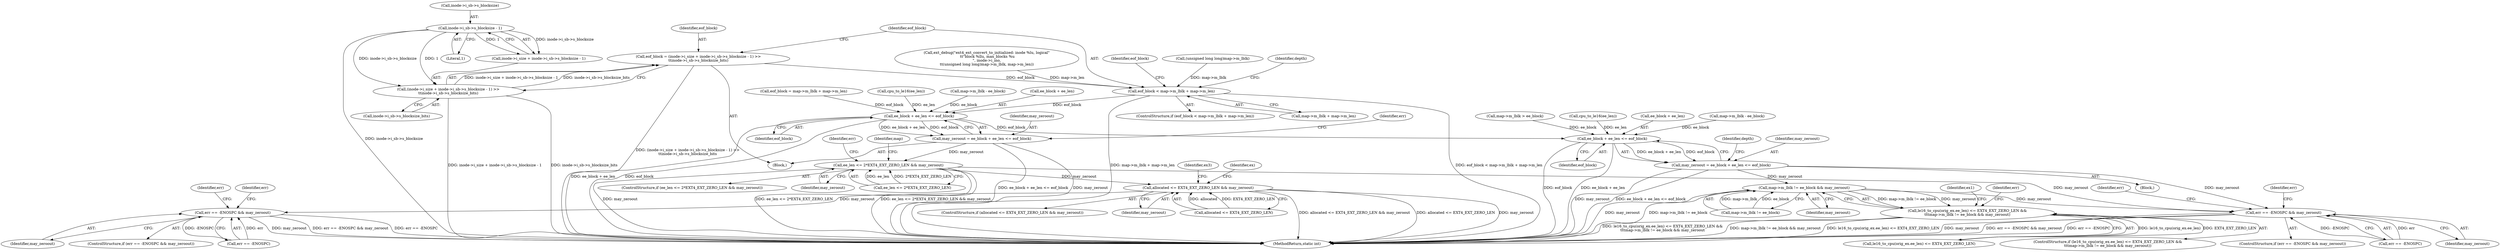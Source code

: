 digraph "1_linux_667eff35a1f56fa74ce98a0c7c29a40adc1ba4e3@integer" {
"1000181" [label="(Call,eof_block = (inode->i_size + inode->i_sb->s_blocksize - 1) >>\n\t\tinode->i_sb->s_blocksize_bits)"];
"1000183" [label="(Call,(inode->i_size + inode->i_sb->s_blocksize - 1) >>\n\t\tinode->i_sb->s_blocksize_bits)"];
"1000188" [label="(Call,inode->i_sb->s_blocksize - 1)"];
"1000201" [label="(Call,eof_block < map->m_lblk + map->m_len)"];
"1000289" [label="(Call,ee_block + ee_len <= eof_block)"];
"1000287" [label="(Call,may_zeroout = ee_block + ee_len <= eof_block)"];
"1000306" [label="(Call,ee_len <= 2*EXT4_EXT_ZERO_LEN && may_zeroout)"];
"1000402" [label="(Call,allocated <= EXT4_EXT_ZERO_LEN && may_zeroout)"];
"1000618" [label="(Call,err == -ENOSPC && may_zeroout)"];
"1000920" [label="(Call,err == -ENOSPC && may_zeroout)"];
"1000681" [label="(Call,ee_block + ee_len <= eof_block)"];
"1000679" [label="(Call,may_zeroout = ee_block + ee_len <= eof_block)"];
"1000754" [label="(Call,map->m_lblk != ee_block && may_zeroout)"];
"1000747" [label="(Call,le16_to_cpu(orig_ex.ee_len) <= EXT4_EXT_ZERO_LEN &&\n\t\t\tmap->m_lblk != ee_block && may_zeroout)"];
"1000618" [label="(Call,err == -ENOSPC && may_zeroout)"];
"1000410" [label="(Identifier,ex)"];
"1000687" [label="(Identifier,depth)"];
"1000188" [label="(Call,inode->i_sb->s_blocksize - 1)"];
"1000312" [label="(Identifier,may_zeroout)"];
"1000925" [label="(Identifier,may_zeroout)"];
"1000677" [label="(Call,cpu_to_le16(ee_len))"];
"1000136" [label="(Block,)"];
"1000623" [label="(Identifier,may_zeroout)"];
"1000682" [label="(Call,ee_block + ee_len)"];
"1000575" [label="(Identifier,ex3)"];
"1000617" [label="(ControlStructure,if (err == -ENOSPC && may_zeroout))"];
"1000183" [label="(Call,(inode->i_size + inode->i_sb->s_blocksize - 1) >>\n\t\tinode->i_sb->s_blocksize_bits)"];
"1000353" [label="(Identifier,map)"];
"1000747" [label="(Call,le16_to_cpu(orig_ex.ee_len) <= EXT4_EXT_ZERO_LEN &&\n\t\t\tmap->m_lblk != ee_block && may_zeroout)"];
"1000402" [label="(Call,allocated <= EXT4_EXT_ZERO_LEN && may_zeroout)"];
"1000200" [label="(ControlStructure,if (eof_block < map->m_lblk + map->m_len))"];
"1000965" [label="(Identifier,err)"];
"1000184" [label="(Call,inode->i_size + inode->i_sb->s_blocksize - 1)"];
"1000194" [label="(Literal,1)"];
"1000755" [label="(Call,map->m_lblk != ee_block)"];
"1000295" [label="(Identifier,err)"];
"1000403" [label="(Call,allocated <= EXT4_EXT_ZERO_LEN)"];
"1000289" [label="(Call,ee_block + ee_len <= eof_block)"];
"1000685" [label="(Identifier,eof_block)"];
"1000251" [label="(Call,map->m_lblk - ee_block)"];
"1000315" [label="(Identifier,err)"];
"1000181" [label="(Call,eof_block = (inode->i_size + inode->i_sb->s_blocksize - 1) >>\n\t\tinode->i_sb->s_blocksize_bits)"];
"1000800" [label="(Identifier,ex1)"];
"1000681" [label="(Call,ee_block + ee_len <= eof_block)"];
"1000202" [label="(Identifier,eof_block)"];
"1000189" [label="(Call,inode->i_sb->s_blocksize)"];
"1000663" [label="(Identifier,err)"];
"1000754" [label="(Call,map->m_lblk != ee_block && may_zeroout)"];
"1000680" [label="(Identifier,may_zeroout)"];
"1000760" [label="(Identifier,may_zeroout)"];
"1000287" [label="(Call,may_zeroout = ee_block + ee_len <= eof_block)"];
"1000203" [label="(Call,map->m_lblk + map->m_len)"];
"1000290" [label="(Call,ee_block + ee_len)"];
"1000210" [label="(Call,eof_block = map->m_lblk + map->m_len)"];
"1000679" [label="(Call,may_zeroout = ee_block + ee_len <= eof_block)"];
"1001006" [label="(MethodReturn,static int)"];
"1000195" [label="(Call,inode->i_sb->s_blocksize_bits)"];
"1000211" [label="(Identifier,eof_block)"];
"1000919" [label="(ControlStructure,if (err == -ENOSPC && may_zeroout))"];
"1000746" [label="(ControlStructure,if (le16_to_cpu(orig_ex.ee_len) <= EXT4_EXT_ZERO_LEN &&\n\t\t\tmap->m_lblk != ee_block && may_zeroout))"];
"1000748" [label="(Call,le16_to_cpu(orig_ex.ee_len) <= EXT4_EXT_ZERO_LEN)"];
"1000619" [label="(Call,err == -ENOSPC)"];
"1000173" [label="(Call,(unsigned long long)map->m_lblk)"];
"1000182" [label="(Identifier,eof_block)"];
"1000928" [label="(Identifier,err)"];
"1000406" [label="(Identifier,may_zeroout)"];
"1000305" [label="(ControlStructure,if (ee_len <= 2*EXT4_EXT_ZERO_LEN && may_zeroout))"];
"1000920" [label="(Call,err == -ENOSPC && may_zeroout)"];
"1000288" [label="(Identifier,may_zeroout)"];
"1000201" [label="(Call,eof_block < map->m_lblk + map->m_len)"];
"1000280" [label="(Call,cpu_to_le16(ee_len))"];
"1000365" [label="(Call,map->m_lblk - ee_block)"];
"1000307" [label="(Call,ee_len <= 2*EXT4_EXT_ZERO_LEN)"];
"1000220" [label="(Identifier,depth)"];
"1000921" [label="(Call,err == -ENOSPC)"];
"1000763" [label="(Identifier,err)"];
"1000399" [label="(Block,)"];
"1000293" [label="(Identifier,eof_block)"];
"1000401" [label="(ControlStructure,if (allocated <= EXT4_EXT_ZERO_LEN && may_zeroout))"];
"1000306" [label="(Call,ee_len <= 2*EXT4_EXT_ZERO_LEN && may_zeroout)"];
"1000168" [label="(Call,ext_debug(\"ext4_ext_convert_to_initialized: inode %lu, logical\"\n \t\t\"block %llu, max_blocks %u\n\", inode->i_ino,\n\t\t(unsigned long long)map->m_lblk, map->m_len))"];
"1000351" [label="(Call,map->m_lblk > ee_block)"];
"1000626" [label="(Identifier,err)"];
"1000181" -> "1000136"  [label="AST: "];
"1000181" -> "1000183"  [label="CFG: "];
"1000182" -> "1000181"  [label="AST: "];
"1000183" -> "1000181"  [label="AST: "];
"1000202" -> "1000181"  [label="CFG: "];
"1000181" -> "1001006"  [label="DDG: (inode->i_size + inode->i_sb->s_blocksize - 1) >>\n\t\tinode->i_sb->s_blocksize_bits"];
"1000183" -> "1000181"  [label="DDG: inode->i_size + inode->i_sb->s_blocksize - 1"];
"1000183" -> "1000181"  [label="DDG: inode->i_sb->s_blocksize_bits"];
"1000181" -> "1000201"  [label="DDG: eof_block"];
"1000183" -> "1000195"  [label="CFG: "];
"1000184" -> "1000183"  [label="AST: "];
"1000195" -> "1000183"  [label="AST: "];
"1000183" -> "1001006"  [label="DDG: inode->i_size + inode->i_sb->s_blocksize - 1"];
"1000183" -> "1001006"  [label="DDG: inode->i_sb->s_blocksize_bits"];
"1000188" -> "1000183"  [label="DDG: inode->i_sb->s_blocksize"];
"1000188" -> "1000183"  [label="DDG: 1"];
"1000188" -> "1000184"  [label="AST: "];
"1000188" -> "1000194"  [label="CFG: "];
"1000189" -> "1000188"  [label="AST: "];
"1000194" -> "1000188"  [label="AST: "];
"1000184" -> "1000188"  [label="CFG: "];
"1000188" -> "1001006"  [label="DDG: inode->i_sb->s_blocksize"];
"1000188" -> "1000184"  [label="DDG: inode->i_sb->s_blocksize"];
"1000188" -> "1000184"  [label="DDG: 1"];
"1000201" -> "1000200"  [label="AST: "];
"1000201" -> "1000203"  [label="CFG: "];
"1000202" -> "1000201"  [label="AST: "];
"1000203" -> "1000201"  [label="AST: "];
"1000211" -> "1000201"  [label="CFG: "];
"1000220" -> "1000201"  [label="CFG: "];
"1000201" -> "1001006"  [label="DDG: eof_block < map->m_lblk + map->m_len"];
"1000201" -> "1001006"  [label="DDG: map->m_lblk + map->m_len"];
"1000173" -> "1000201"  [label="DDG: map->m_lblk"];
"1000168" -> "1000201"  [label="DDG: map->m_len"];
"1000201" -> "1000289"  [label="DDG: eof_block"];
"1000289" -> "1000287"  [label="AST: "];
"1000289" -> "1000293"  [label="CFG: "];
"1000290" -> "1000289"  [label="AST: "];
"1000293" -> "1000289"  [label="AST: "];
"1000287" -> "1000289"  [label="CFG: "];
"1000289" -> "1001006"  [label="DDG: ee_block + ee_len"];
"1000289" -> "1001006"  [label="DDG: eof_block"];
"1000289" -> "1000287"  [label="DDG: ee_block + ee_len"];
"1000289" -> "1000287"  [label="DDG: eof_block"];
"1000251" -> "1000289"  [label="DDG: ee_block"];
"1000280" -> "1000289"  [label="DDG: ee_len"];
"1000210" -> "1000289"  [label="DDG: eof_block"];
"1000289" -> "1000681"  [label="DDG: eof_block"];
"1000287" -> "1000136"  [label="AST: "];
"1000288" -> "1000287"  [label="AST: "];
"1000295" -> "1000287"  [label="CFG: "];
"1000287" -> "1001006"  [label="DDG: ee_block + ee_len <= eof_block"];
"1000287" -> "1001006"  [label="DDG: may_zeroout"];
"1000287" -> "1000306"  [label="DDG: may_zeroout"];
"1000306" -> "1000305"  [label="AST: "];
"1000306" -> "1000307"  [label="CFG: "];
"1000306" -> "1000312"  [label="CFG: "];
"1000307" -> "1000306"  [label="AST: "];
"1000312" -> "1000306"  [label="AST: "];
"1000315" -> "1000306"  [label="CFG: "];
"1000353" -> "1000306"  [label="CFG: "];
"1000306" -> "1001006"  [label="DDG: may_zeroout"];
"1000306" -> "1001006"  [label="DDG: ee_len <= 2*EXT4_EXT_ZERO_LEN"];
"1000306" -> "1001006"  [label="DDG: ee_len <= 2*EXT4_EXT_ZERO_LEN && may_zeroout"];
"1000307" -> "1000306"  [label="DDG: ee_len"];
"1000307" -> "1000306"  [label="DDG: 2*EXT4_EXT_ZERO_LEN"];
"1000306" -> "1000402"  [label="DDG: may_zeroout"];
"1000306" -> "1000920"  [label="DDG: may_zeroout"];
"1000402" -> "1000401"  [label="AST: "];
"1000402" -> "1000403"  [label="CFG: "];
"1000402" -> "1000406"  [label="CFG: "];
"1000403" -> "1000402"  [label="AST: "];
"1000406" -> "1000402"  [label="AST: "];
"1000410" -> "1000402"  [label="CFG: "];
"1000575" -> "1000402"  [label="CFG: "];
"1000402" -> "1001006"  [label="DDG: allocated <= EXT4_EXT_ZERO_LEN && may_zeroout"];
"1000402" -> "1001006"  [label="DDG: allocated <= EXT4_EXT_ZERO_LEN"];
"1000402" -> "1001006"  [label="DDG: may_zeroout"];
"1000403" -> "1000402"  [label="DDG: allocated"];
"1000403" -> "1000402"  [label="DDG: EXT4_EXT_ZERO_LEN"];
"1000402" -> "1000618"  [label="DDG: may_zeroout"];
"1000618" -> "1000617"  [label="AST: "];
"1000618" -> "1000619"  [label="CFG: "];
"1000618" -> "1000623"  [label="CFG: "];
"1000619" -> "1000618"  [label="AST: "];
"1000623" -> "1000618"  [label="AST: "];
"1000626" -> "1000618"  [label="CFG: "];
"1000663" -> "1000618"  [label="CFG: "];
"1000618" -> "1001006"  [label="DDG: may_zeroout"];
"1000618" -> "1001006"  [label="DDG: err == -ENOSPC && may_zeroout"];
"1000618" -> "1001006"  [label="DDG: err == -ENOSPC"];
"1000619" -> "1000618"  [label="DDG: err"];
"1000619" -> "1000618"  [label="DDG: -ENOSPC"];
"1000920" -> "1000919"  [label="AST: "];
"1000920" -> "1000921"  [label="CFG: "];
"1000920" -> "1000925"  [label="CFG: "];
"1000921" -> "1000920"  [label="AST: "];
"1000925" -> "1000920"  [label="AST: "];
"1000928" -> "1000920"  [label="CFG: "];
"1000965" -> "1000920"  [label="CFG: "];
"1000920" -> "1001006"  [label="DDG: err == -ENOSPC && may_zeroout"];
"1000920" -> "1001006"  [label="DDG: err == -ENOSPC"];
"1000920" -> "1001006"  [label="DDG: may_zeroout"];
"1000921" -> "1000920"  [label="DDG: err"];
"1000921" -> "1000920"  [label="DDG: -ENOSPC"];
"1000679" -> "1000920"  [label="DDG: may_zeroout"];
"1000754" -> "1000920"  [label="DDG: may_zeroout"];
"1000681" -> "1000679"  [label="AST: "];
"1000681" -> "1000685"  [label="CFG: "];
"1000682" -> "1000681"  [label="AST: "];
"1000685" -> "1000681"  [label="AST: "];
"1000679" -> "1000681"  [label="CFG: "];
"1000681" -> "1001006"  [label="DDG: ee_block + ee_len"];
"1000681" -> "1001006"  [label="DDG: eof_block"];
"1000681" -> "1000679"  [label="DDG: ee_block + ee_len"];
"1000681" -> "1000679"  [label="DDG: eof_block"];
"1000365" -> "1000681"  [label="DDG: ee_block"];
"1000351" -> "1000681"  [label="DDG: ee_block"];
"1000677" -> "1000681"  [label="DDG: ee_len"];
"1000679" -> "1000399"  [label="AST: "];
"1000680" -> "1000679"  [label="AST: "];
"1000687" -> "1000679"  [label="CFG: "];
"1000679" -> "1001006"  [label="DDG: ee_block + ee_len <= eof_block"];
"1000679" -> "1001006"  [label="DDG: may_zeroout"];
"1000679" -> "1000754"  [label="DDG: may_zeroout"];
"1000754" -> "1000747"  [label="AST: "];
"1000754" -> "1000755"  [label="CFG: "];
"1000754" -> "1000760"  [label="CFG: "];
"1000755" -> "1000754"  [label="AST: "];
"1000760" -> "1000754"  [label="AST: "];
"1000747" -> "1000754"  [label="CFG: "];
"1000754" -> "1001006"  [label="DDG: may_zeroout"];
"1000754" -> "1001006"  [label="DDG: map->m_lblk != ee_block"];
"1000754" -> "1000747"  [label="DDG: map->m_lblk != ee_block"];
"1000754" -> "1000747"  [label="DDG: may_zeroout"];
"1000755" -> "1000754"  [label="DDG: map->m_lblk"];
"1000755" -> "1000754"  [label="DDG: ee_block"];
"1000747" -> "1000746"  [label="AST: "];
"1000747" -> "1000748"  [label="CFG: "];
"1000748" -> "1000747"  [label="AST: "];
"1000763" -> "1000747"  [label="CFG: "];
"1000800" -> "1000747"  [label="CFG: "];
"1000747" -> "1001006"  [label="DDG: map->m_lblk != ee_block && may_zeroout"];
"1000747" -> "1001006"  [label="DDG: le16_to_cpu(orig_ex.ee_len) <= EXT4_EXT_ZERO_LEN"];
"1000747" -> "1001006"  [label="DDG: le16_to_cpu(orig_ex.ee_len) <= EXT4_EXT_ZERO_LEN &&\n\t\t\tmap->m_lblk != ee_block && may_zeroout"];
"1000748" -> "1000747"  [label="DDG: le16_to_cpu(orig_ex.ee_len)"];
"1000748" -> "1000747"  [label="DDG: EXT4_EXT_ZERO_LEN"];
}
